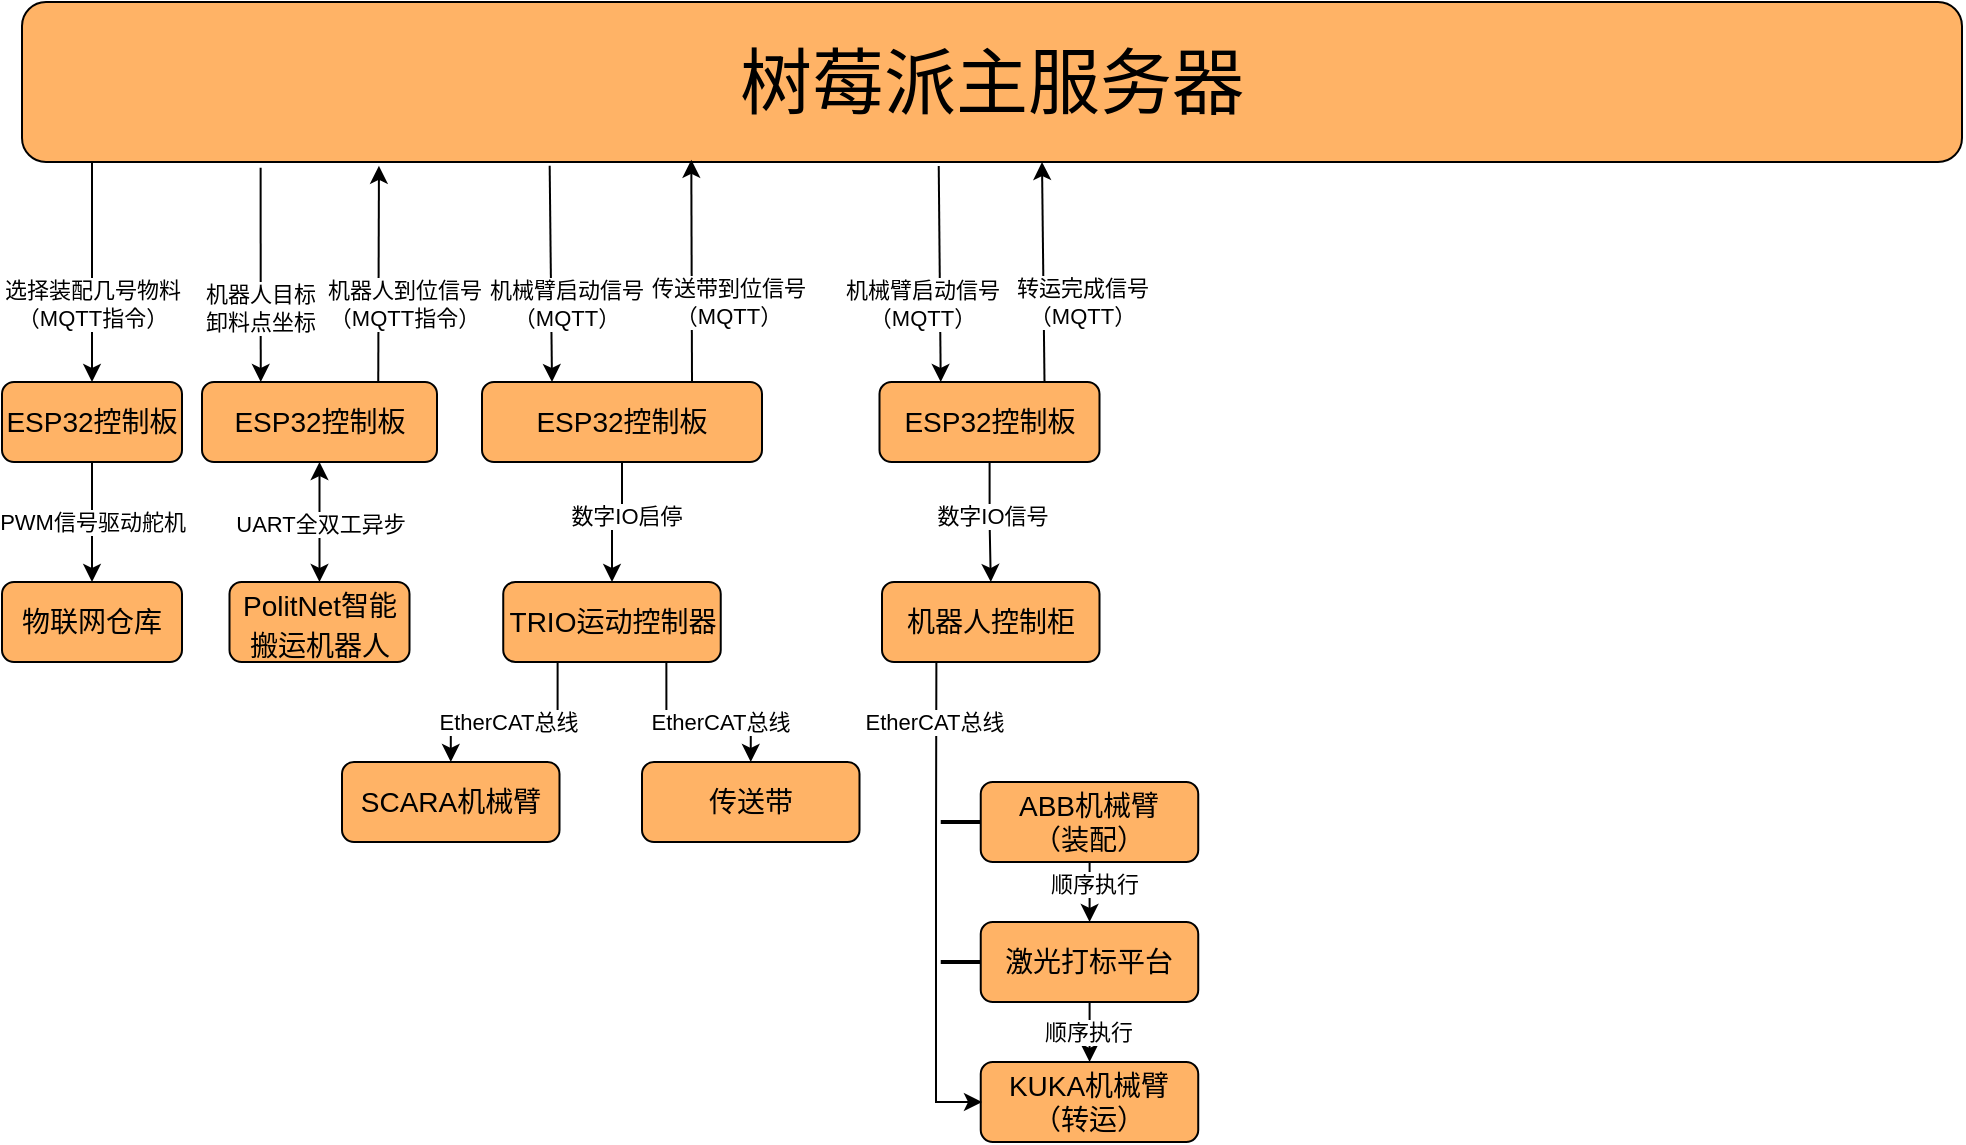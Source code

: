 <mxfile version="26.0.11">
  <diagram name="第 1 页" id="utJVNVcFiXrP77y_mI3D">
    <mxGraphModel dx="1254" dy="745" grid="1" gridSize="10" guides="1" tooltips="1" connect="1" arrows="1" fold="1" page="1" pageScale="1" pageWidth="827" pageHeight="1169" math="0" shadow="0">
      <root>
        <mxCell id="0" />
        <mxCell id="1" parent="0" />
        <mxCell id="Pv2qresyjPH6O69dxo0p-4" value="" style="edgeStyle=orthogonalEdgeStyle;rounded=0;orthogonalLoop=1;jettySize=auto;html=1;" edge="1" parent="1" target="Pv2qresyjPH6O69dxo0p-3">
          <mxGeometry relative="1" as="geometry">
            <mxPoint x="75" y="90" as="sourcePoint" />
            <Array as="points">
              <mxPoint x="75" y="150" />
              <mxPoint x="75" y="150" />
            </Array>
          </mxGeometry>
        </mxCell>
        <mxCell id="Pv2qresyjPH6O69dxo0p-5" value="选择装配几号物料&lt;div&gt;（MQTT指令）&lt;/div&gt;" style="edgeLabel;html=1;align=center;verticalAlign=middle;resizable=0;points=[];" vertex="1" connectable="0" parent="Pv2qresyjPH6O69dxo0p-4">
          <mxGeometry x="-0.209" y="2" relative="1" as="geometry">
            <mxPoint x="-2" y="27" as="offset" />
          </mxGeometry>
        </mxCell>
        <mxCell id="Pv2qresyjPH6O69dxo0p-1" value="&lt;font style=&quot;font-size: 36px;&quot;&gt;树莓派主服务器&lt;/font&gt;" style="rounded=1;whiteSpace=wrap;html=1;fillColor=light-dark(#FFB366,var(--ge-dark-color, #121212));" vertex="1" parent="1">
          <mxGeometry x="40" y="10" width="970" height="80" as="geometry" />
        </mxCell>
        <mxCell id="Pv2qresyjPH6O69dxo0p-7" value="" style="edgeStyle=orthogonalEdgeStyle;rounded=0;orthogonalLoop=1;jettySize=auto;html=1;" edge="1" parent="1" source="Pv2qresyjPH6O69dxo0p-3" target="Pv2qresyjPH6O69dxo0p-6">
          <mxGeometry relative="1" as="geometry" />
        </mxCell>
        <mxCell id="Pv2qresyjPH6O69dxo0p-8" value="PWM信号驱动舵机" style="edgeLabel;html=1;align=center;verticalAlign=middle;resizable=0;points=[];" vertex="1" connectable="0" parent="Pv2qresyjPH6O69dxo0p-7">
          <mxGeometry x="-0.313" y="2" relative="1" as="geometry">
            <mxPoint x="-2" y="9" as="offset" />
          </mxGeometry>
        </mxCell>
        <mxCell id="Pv2qresyjPH6O69dxo0p-3" value="&lt;font style=&quot;font-size: 14px;&quot;&gt;ESP32控制板&lt;/font&gt;" style="rounded=1;whiteSpace=wrap;html=1;fillColor=light-dark(#FFB366,var(--ge-dark-color, #121212));" vertex="1" parent="1">
          <mxGeometry x="30" y="200" width="90" height="40" as="geometry" />
        </mxCell>
        <mxCell id="Pv2qresyjPH6O69dxo0p-9" style="edgeStyle=orthogonalEdgeStyle;rounded=0;orthogonalLoop=1;jettySize=auto;html=1;exitX=1;exitY=0.5;exitDx=0;exitDy=0;" edge="1" parent="1" source="Pv2qresyjPH6O69dxo0p-6">
          <mxGeometry relative="1" as="geometry">
            <mxPoint x="110" y="330" as="targetPoint" />
          </mxGeometry>
        </mxCell>
        <mxCell id="Pv2qresyjPH6O69dxo0p-6" value="&lt;font style=&quot;font-size: 14px;&quot;&gt;物联网仓库&lt;/font&gt;" style="rounded=1;whiteSpace=wrap;html=1;fillColor=light-dark(#FFB366,var(--ge-dark-color, #121212));" vertex="1" parent="1">
          <mxGeometry x="30" y="300" width="90" height="40" as="geometry" />
        </mxCell>
        <mxCell id="Pv2qresyjPH6O69dxo0p-10" value="&lt;p style=&quot;line-height: normal; margin-top: 0pt; margin-bottom: 0pt; margin-right: 0in; text-indent: 0in; unicode-bidi: embed; word-break: normal;&quot;&gt;&lt;font face=&quot;Helvetica&quot; style=&quot;font-size: 14px;&quot;&gt;PolitNet智能搬运机器人&lt;/font&gt;&lt;/p&gt;" style="rounded=1;whiteSpace=wrap;html=1;fillColor=light-dark(#FFB366,var(--ge-dark-color, #121212));align=center;" vertex="1" parent="1">
          <mxGeometry x="143.75" y="300" width="90" height="40" as="geometry" />
        </mxCell>
        <mxCell id="Pv2qresyjPH6O69dxo0p-14" value="&lt;font style=&quot;font-size: 14px;&quot;&gt;ESP32控制板&lt;/font&gt;" style="rounded=1;whiteSpace=wrap;html=1;fillColor=light-dark(#FFB366,var(--ge-dark-color, #121212));" vertex="1" parent="1">
          <mxGeometry x="130" y="200" width="117.5" height="40" as="geometry" />
        </mxCell>
        <mxCell id="Pv2qresyjPH6O69dxo0p-19" value="" style="endArrow=classic;startArrow=classic;html=1;rounded=0;entryX=0.5;entryY=1;entryDx=0;entryDy=0;exitX=0.5;exitY=0;exitDx=0;exitDy=0;" edge="1" parent="1" source="Pv2qresyjPH6O69dxo0p-10" target="Pv2qresyjPH6O69dxo0p-14">
          <mxGeometry width="50" height="50" relative="1" as="geometry">
            <mxPoint x="300" y="370" as="sourcePoint" />
            <mxPoint x="350" y="320" as="targetPoint" />
          </mxGeometry>
        </mxCell>
        <mxCell id="Pv2qresyjPH6O69dxo0p-20" value="UART全双工异步" style="edgeLabel;html=1;align=center;verticalAlign=middle;resizable=0;points=[];" vertex="1" connectable="0" parent="Pv2qresyjPH6O69dxo0p-19">
          <mxGeometry x="0.158" y="-2" relative="1" as="geometry">
            <mxPoint x="-2" y="5" as="offset" />
          </mxGeometry>
        </mxCell>
        <mxCell id="Pv2qresyjPH6O69dxo0p-23" value="" style="endArrow=classic;html=1;rounded=0;entryX=0.184;entryY=1.024;entryDx=0;entryDy=0;exitX=0.75;exitY=0;exitDx=0;exitDy=0;entryPerimeter=0;" edge="1" parent="1" source="Pv2qresyjPH6O69dxo0p-14" target="Pv2qresyjPH6O69dxo0p-1">
          <mxGeometry width="50" height="50" relative="1" as="geometry">
            <mxPoint x="340" y="260" as="sourcePoint" />
            <mxPoint x="390" y="210" as="targetPoint" />
          </mxGeometry>
        </mxCell>
        <mxCell id="Pv2qresyjPH6O69dxo0p-26" value="机器人到位信号&lt;div&gt;（MQTT指令）&lt;/div&gt;" style="edgeLabel;html=1;align=center;verticalAlign=middle;resizable=0;points=[];" vertex="1" connectable="0" parent="Pv2qresyjPH6O69dxo0p-23">
          <mxGeometry x="0.425" y="2" relative="1" as="geometry">
            <mxPoint x="14" y="38" as="offset" />
          </mxGeometry>
        </mxCell>
        <mxCell id="Pv2qresyjPH6O69dxo0p-24" value="" style="endArrow=classic;html=1;rounded=0;exitX=0.123;exitY=1.036;exitDx=0;exitDy=0;exitPerimeter=0;entryX=0.25;entryY=0;entryDx=0;entryDy=0;" edge="1" parent="1" source="Pv2qresyjPH6O69dxo0p-1" target="Pv2qresyjPH6O69dxo0p-14">
          <mxGeometry width="50" height="50" relative="1" as="geometry">
            <mxPoint x="340" y="260" as="sourcePoint" />
            <mxPoint x="390" y="210" as="targetPoint" />
          </mxGeometry>
        </mxCell>
        <mxCell id="Pv2qresyjPH6O69dxo0p-27" value="机器人目标&lt;div&gt;卸料点坐标&lt;/div&gt;" style="edgeLabel;html=1;align=center;verticalAlign=middle;resizable=0;points=[];" vertex="1" connectable="0" parent="Pv2qresyjPH6O69dxo0p-24">
          <mxGeometry x="-0.08" y="-1" relative="1" as="geometry">
            <mxPoint y="20" as="offset" />
          </mxGeometry>
        </mxCell>
        <mxCell id="Pv2qresyjPH6O69dxo0p-30" value="" style="edgeStyle=orthogonalEdgeStyle;rounded=0;orthogonalLoop=1;jettySize=auto;html=1;" edge="1" parent="1" source="Pv2qresyjPH6O69dxo0p-28" target="Pv2qresyjPH6O69dxo0p-29">
          <mxGeometry relative="1" as="geometry" />
        </mxCell>
        <mxCell id="Pv2qresyjPH6O69dxo0p-31" value="数字IO启停" style="edgeLabel;html=1;align=center;verticalAlign=middle;resizable=0;points=[];" vertex="1" connectable="0" parent="Pv2qresyjPH6O69dxo0p-30">
          <mxGeometry x="-0.03" y="-3" relative="1" as="geometry">
            <mxPoint x="3" as="offset" />
          </mxGeometry>
        </mxCell>
        <mxCell id="Pv2qresyjPH6O69dxo0p-28" value="&lt;font style=&quot;font-size: 14px;&quot;&gt;ESP32控制板&lt;/font&gt;" style="rounded=1;whiteSpace=wrap;html=1;fillColor=light-dark(#FFB366,var(--ge-dark-color, #121212));" vertex="1" parent="1">
          <mxGeometry x="270" y="200" width="140" height="40" as="geometry" />
        </mxCell>
        <mxCell id="Pv2qresyjPH6O69dxo0p-35" value="" style="edgeStyle=orthogonalEdgeStyle;rounded=0;orthogonalLoop=1;jettySize=auto;html=1;exitX=0.25;exitY=1;exitDx=0;exitDy=0;" edge="1" parent="1" source="Pv2qresyjPH6O69dxo0p-29" target="Pv2qresyjPH6O69dxo0p-34">
          <mxGeometry relative="1" as="geometry" />
        </mxCell>
        <mxCell id="Pv2qresyjPH6O69dxo0p-36" value="EtherCAT总线" style="edgeLabel;html=1;align=center;verticalAlign=middle;resizable=0;points=[];" vertex="1" connectable="0" parent="Pv2qresyjPH6O69dxo0p-35">
          <mxGeometry x="-0.093" y="3" relative="1" as="geometry">
            <mxPoint x="-3" y="2" as="offset" />
          </mxGeometry>
        </mxCell>
        <mxCell id="Pv2qresyjPH6O69dxo0p-40" style="edgeStyle=orthogonalEdgeStyle;rounded=0;orthogonalLoop=1;jettySize=auto;html=1;exitX=0.75;exitY=1;exitDx=0;exitDy=0;entryX=0.5;entryY=0;entryDx=0;entryDy=0;" edge="1" parent="1" source="Pv2qresyjPH6O69dxo0p-29" target="Pv2qresyjPH6O69dxo0p-39">
          <mxGeometry relative="1" as="geometry" />
        </mxCell>
        <mxCell id="Pv2qresyjPH6O69dxo0p-41" value="EtherCAT总线" style="edgeLabel;html=1;align=center;verticalAlign=middle;resizable=0;points=[];" vertex="1" connectable="0" parent="Pv2qresyjPH6O69dxo0p-40">
          <mxGeometry x="0.095" y="2" relative="1" as="geometry">
            <mxPoint x="1" y="7" as="offset" />
          </mxGeometry>
        </mxCell>
        <mxCell id="Pv2qresyjPH6O69dxo0p-29" value="&lt;font style=&quot;font-size: 14px;&quot;&gt;TRIO运动控制器&lt;/font&gt;" style="rounded=1;whiteSpace=wrap;html=1;fillColor=light-dark(#FFB366,var(--ge-dark-color, #121212));" vertex="1" parent="1">
          <mxGeometry x="280.62" y="300" width="108.75" height="40" as="geometry" />
        </mxCell>
        <mxCell id="Pv2qresyjPH6O69dxo0p-32" value="" style="endArrow=classic;html=1;rounded=0;exitX=0.272;exitY=1.024;exitDx=0;exitDy=0;exitPerimeter=0;entryX=0.25;entryY=0;entryDx=0;entryDy=0;" edge="1" parent="1" source="Pv2qresyjPH6O69dxo0p-1" target="Pv2qresyjPH6O69dxo0p-28">
          <mxGeometry width="50" height="50" relative="1" as="geometry">
            <mxPoint x="300" y="200" as="sourcePoint" />
            <mxPoint x="350" y="150" as="targetPoint" />
          </mxGeometry>
        </mxCell>
        <mxCell id="Pv2qresyjPH6O69dxo0p-33" value="机械臂启动信号&lt;div&gt;（MQTT）&lt;/div&gt;" style="edgeLabel;html=1;align=center;verticalAlign=middle;resizable=0;points=[];" vertex="1" connectable="0" parent="Pv2qresyjPH6O69dxo0p-32">
          <mxGeometry x="0.135" relative="1" as="geometry">
            <mxPoint x="7" y="7" as="offset" />
          </mxGeometry>
        </mxCell>
        <mxCell id="Pv2qresyjPH6O69dxo0p-34" value="&lt;font style=&quot;font-size: 14px;&quot;&gt;SCARA机械臂&lt;/font&gt;" style="rounded=1;whiteSpace=wrap;html=1;fillColor=light-dark(#FFB366,var(--ge-dark-color, #121212));" vertex="1" parent="1">
          <mxGeometry x="200" y="390" width="108.75" height="40" as="geometry" />
        </mxCell>
        <mxCell id="Pv2qresyjPH6O69dxo0p-37" value="" style="endArrow=classic;html=1;rounded=0;exitX=0.75;exitY=0;exitDx=0;exitDy=0;entryX=0.345;entryY=0.986;entryDx=0;entryDy=0;entryPerimeter=0;" edge="1" parent="1" source="Pv2qresyjPH6O69dxo0p-28" target="Pv2qresyjPH6O69dxo0p-1">
          <mxGeometry width="50" height="50" relative="1" as="geometry">
            <mxPoint x="360" y="220" as="sourcePoint" />
            <mxPoint x="410" y="170" as="targetPoint" />
          </mxGeometry>
        </mxCell>
        <mxCell id="Pv2qresyjPH6O69dxo0p-38" value="传送带到位信号&lt;div&gt;（MQTT）&lt;/div&gt;" style="edgeLabel;html=1;align=center;verticalAlign=middle;resizable=0;points=[];" vertex="1" connectable="0" parent="Pv2qresyjPH6O69dxo0p-37">
          <mxGeometry x="-0.124" y="-1" relative="1" as="geometry">
            <mxPoint x="17" y="8" as="offset" />
          </mxGeometry>
        </mxCell>
        <mxCell id="Pv2qresyjPH6O69dxo0p-39" value="&lt;font style=&quot;font-size: 14px;&quot;&gt;传送带&lt;/font&gt;" style="rounded=1;whiteSpace=wrap;html=1;fillColor=light-dark(#FFB366,var(--ge-dark-color, #121212));" vertex="1" parent="1">
          <mxGeometry x="350" y="390" width="108.75" height="40" as="geometry" />
        </mxCell>
        <mxCell id="Pv2qresyjPH6O69dxo0p-50" value="" style="edgeStyle=orthogonalEdgeStyle;rounded=0;orthogonalLoop=1;jettySize=auto;html=1;" edge="1" parent="1" source="Pv2qresyjPH6O69dxo0p-42" target="Pv2qresyjPH6O69dxo0p-44">
          <mxGeometry relative="1" as="geometry" />
        </mxCell>
        <mxCell id="Pv2qresyjPH6O69dxo0p-52" value="顺序执行" style="edgeLabel;html=1;align=center;verticalAlign=middle;resizable=0;points=[];" vertex="1" connectable="0" parent="Pv2qresyjPH6O69dxo0p-50">
          <mxGeometry x="0.231" y="2" relative="1" as="geometry">
            <mxPoint as="offset" />
          </mxGeometry>
        </mxCell>
        <mxCell id="Pv2qresyjPH6O69dxo0p-42" value="&lt;font style=&quot;font-size: 14px;&quot;&gt;ABB机械臂&lt;/font&gt;&lt;div&gt;&lt;font style=&quot;font-size: 14px;&quot;&gt;（装配）&lt;/font&gt;&lt;/div&gt;" style="rounded=1;whiteSpace=wrap;html=1;fillColor=light-dark(#FFB366,var(--ge-dark-color, #121212));" vertex="1" parent="1">
          <mxGeometry x="519.37" y="400" width="108.75" height="40" as="geometry" />
        </mxCell>
        <mxCell id="Pv2qresyjPH6O69dxo0p-43" value="&lt;font style=&quot;font-size: 14px;&quot;&gt;KUKA机械臂&lt;/font&gt;&lt;div&gt;&lt;font style=&quot;font-size: 14px;&quot;&gt;（转运）&lt;/font&gt;&lt;/div&gt;" style="rounded=1;whiteSpace=wrap;html=1;fillColor=light-dark(#FFB366,var(--ge-dark-color, #121212));" vertex="1" parent="1">
          <mxGeometry x="519.37" y="540" width="108.75" height="40" as="geometry" />
        </mxCell>
        <mxCell id="Pv2qresyjPH6O69dxo0p-51" value="" style="edgeStyle=orthogonalEdgeStyle;rounded=0;orthogonalLoop=1;jettySize=auto;html=1;" edge="1" parent="1" source="Pv2qresyjPH6O69dxo0p-44" target="Pv2qresyjPH6O69dxo0p-43">
          <mxGeometry relative="1" as="geometry" />
        </mxCell>
        <mxCell id="Pv2qresyjPH6O69dxo0p-53" value="顺序执行" style="edgeLabel;html=1;align=center;verticalAlign=middle;resizable=0;points=[];" vertex="1" connectable="0" parent="Pv2qresyjPH6O69dxo0p-51">
          <mxGeometry x="0.38" y="-1" relative="1" as="geometry">
            <mxPoint as="offset" />
          </mxGeometry>
        </mxCell>
        <mxCell id="Pv2qresyjPH6O69dxo0p-44" value="&lt;span style=&quot;font-size: 14px;&quot;&gt;激光打标平台&lt;/span&gt;" style="rounded=1;whiteSpace=wrap;html=1;fillColor=light-dark(#FFB366,var(--ge-dark-color, #121212));" vertex="1" parent="1">
          <mxGeometry x="519.37" y="470" width="108.75" height="40" as="geometry" />
        </mxCell>
        <mxCell id="Pv2qresyjPH6O69dxo0p-45" value="&lt;span style=&quot;font-size: 14px;&quot;&gt;机器人控制柜&lt;/span&gt;" style="rounded=1;whiteSpace=wrap;html=1;fillColor=light-dark(#FFB366,var(--ge-dark-color, #121212));" vertex="1" parent="1">
          <mxGeometry x="470" y="300" width="108.75" height="40" as="geometry" />
        </mxCell>
        <mxCell id="Pv2qresyjPH6O69dxo0p-46" value="" style="endArrow=classic;html=1;rounded=0;exitX=0.25;exitY=1;exitDx=0;exitDy=0;entryX=0;entryY=0.5;entryDx=0;entryDy=0;" edge="1" parent="1" source="Pv2qresyjPH6O69dxo0p-45">
          <mxGeometry width="50" height="50" relative="1" as="geometry">
            <mxPoint x="500" y="400" as="sourcePoint" />
            <mxPoint x="520" y="560" as="targetPoint" />
            <Array as="points">
              <mxPoint x="497" y="430" />
              <mxPoint x="497" y="560" />
            </Array>
          </mxGeometry>
        </mxCell>
        <mxCell id="Pv2qresyjPH6O69dxo0p-49" value="EtherCAT总线" style="edgeLabel;html=1;align=center;verticalAlign=middle;resizable=0;points=[];" vertex="1" connectable="0" parent="Pv2qresyjPH6O69dxo0p-46">
          <mxGeometry x="-0.073" y="-1" relative="1" as="geometry">
            <mxPoint y="-83" as="offset" />
          </mxGeometry>
        </mxCell>
        <mxCell id="Pv2qresyjPH6O69dxo0p-47" value="" style="line;strokeWidth=2;html=1;" vertex="1" parent="1">
          <mxGeometry x="499.37" y="415" width="20" height="10" as="geometry" />
        </mxCell>
        <mxCell id="Pv2qresyjPH6O69dxo0p-48" value="" style="line;strokeWidth=2;html=1;" vertex="1" parent="1">
          <mxGeometry x="499.37" y="485" width="20" height="10" as="geometry" />
        </mxCell>
        <mxCell id="Pv2qresyjPH6O69dxo0p-55" value="" style="edgeStyle=orthogonalEdgeStyle;rounded=0;orthogonalLoop=1;jettySize=auto;html=1;" edge="1" parent="1" source="Pv2qresyjPH6O69dxo0p-54" target="Pv2qresyjPH6O69dxo0p-45">
          <mxGeometry relative="1" as="geometry" />
        </mxCell>
        <mxCell id="Pv2qresyjPH6O69dxo0p-61" value="数字IO信号" style="edgeLabel;html=1;align=center;verticalAlign=middle;resizable=0;points=[];" vertex="1" connectable="0" parent="Pv2qresyjPH6O69dxo0p-55">
          <mxGeometry x="-0.11" y="1" relative="1" as="geometry">
            <mxPoint as="offset" />
          </mxGeometry>
        </mxCell>
        <mxCell id="Pv2qresyjPH6O69dxo0p-54" value="&lt;font style=&quot;font-size: 14px;&quot;&gt;ESP32控制板&lt;/font&gt;" style="rounded=1;whiteSpace=wrap;html=1;fillColor=light-dark(#FFB366,var(--ge-dark-color, #121212));" vertex="1" parent="1">
          <mxGeometry x="468.75" y="200" width="110" height="40" as="geometry" />
        </mxCell>
        <mxCell id="Pv2qresyjPH6O69dxo0p-56" value="" style="endArrow=classic;html=1;rounded=0;exitX=0.272;exitY=1.024;exitDx=0;exitDy=0;exitPerimeter=0;entryX=0.25;entryY=0;entryDx=0;entryDy=0;" edge="1" parent="1">
          <mxGeometry width="50" height="50" relative="1" as="geometry">
            <mxPoint x="498.37" y="92" as="sourcePoint" />
            <mxPoint x="499.37" y="200" as="targetPoint" />
          </mxGeometry>
        </mxCell>
        <mxCell id="Pv2qresyjPH6O69dxo0p-57" value="机械臂启动信号&lt;div&gt;（MQTT）&lt;/div&gt;" style="edgeLabel;html=1;align=center;verticalAlign=middle;resizable=0;points=[];" vertex="1" connectable="0" parent="Pv2qresyjPH6O69dxo0p-56">
          <mxGeometry x="0.135" relative="1" as="geometry">
            <mxPoint x="-9" y="7" as="offset" />
          </mxGeometry>
        </mxCell>
        <mxCell id="Pv2qresyjPH6O69dxo0p-58" value="" style="endArrow=classic;html=1;rounded=0;exitX=0.75;exitY=0;exitDx=0;exitDy=0;entryX=0.345;entryY=0.986;entryDx=0;entryDy=0;entryPerimeter=0;" edge="1" parent="1" source="Pv2qresyjPH6O69dxo0p-54">
          <mxGeometry width="50" height="50" relative="1" as="geometry">
            <mxPoint x="550" y="201" as="sourcePoint" />
            <mxPoint x="550" y="90" as="targetPoint" />
          </mxGeometry>
        </mxCell>
        <mxCell id="Pv2qresyjPH6O69dxo0p-59" value="转运&lt;span style=&quot;background-color: light-dark(#ffffff, var(--ge-dark-color, #121212)); color: light-dark(rgb(0, 0, 0), rgb(255, 255, 255));&quot;&gt;完成信号&lt;/span&gt;&lt;div&gt;&lt;span style=&quot;color: light-dark(rgb(0, 0, 0), rgb(255, 255, 255)); background-color: light-dark(#ffffff, var(--ge-dark-color, #121212));&quot;&gt;（MQTT）&lt;/span&gt;&lt;/div&gt;" style="edgeLabel;html=1;align=center;verticalAlign=middle;resizable=0;points=[];" vertex="1" connectable="0" parent="Pv2qresyjPH6O69dxo0p-58">
          <mxGeometry x="-0.124" y="-1" relative="1" as="geometry">
            <mxPoint x="18" y="8" as="offset" />
          </mxGeometry>
        </mxCell>
      </root>
    </mxGraphModel>
  </diagram>
</mxfile>
